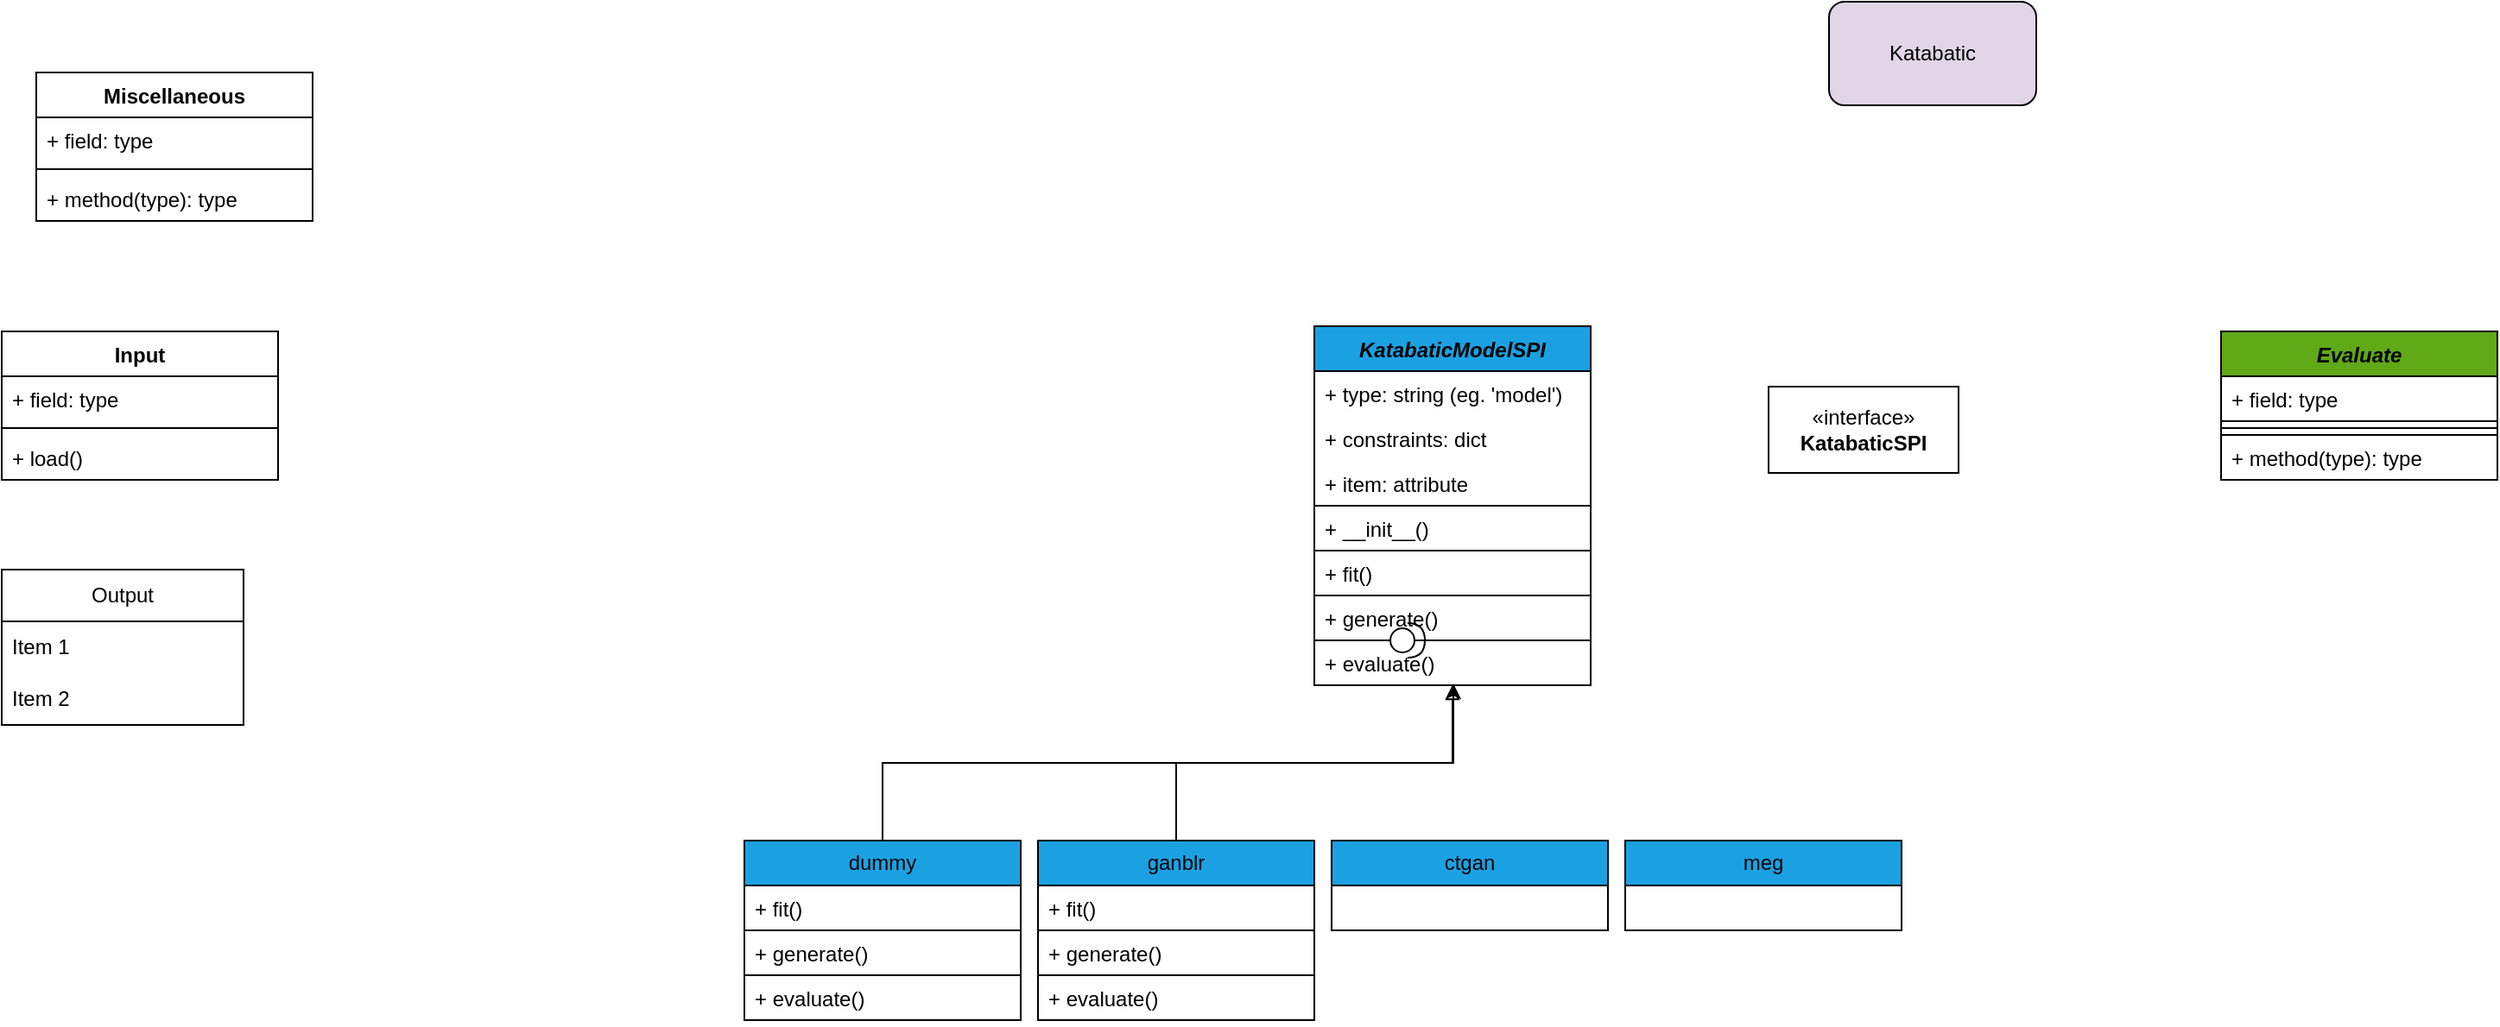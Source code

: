 <mxfile version="22.1.16" type="device">
  <diagram name="Page-1" id="i7JvG8cdJ4gOSr7KXsND">
    <mxGraphModel dx="1867" dy="800" grid="0" gridSize="10" guides="1" tooltips="1" connect="1" arrows="1" fold="1" page="0" pageScale="1" pageWidth="827" pageHeight="1169" background="#FFFFFF" math="0" shadow="0">
      <root>
        <mxCell id="0" />
        <mxCell id="1" parent="0" />
        <mxCell id="XJmU0kUThvejPJpiqxQQ-1" value="Katabatic" style="rounded=1;whiteSpace=wrap;html=1;fillColor=#e1d5e7;strokeColor=#000000;fontColor=#000000;" parent="1" vertex="1">
          <mxGeometry x="628" y="99" width="120" height="60" as="geometry" />
        </mxCell>
        <mxCell id="XJmU0kUThvejPJpiqxQQ-2" value="&lt;i&gt;KatabaticModelSPI&lt;/i&gt;" style="swimlane;fontStyle=1;align=center;verticalAlign=top;childLayout=stackLayout;horizontal=1;startSize=26;horizontalStack=0;resizeParent=1;resizeParentMax=0;resizeLast=0;collapsible=1;marginBottom=0;whiteSpace=wrap;html=1;fillColor=#1ba1e2;fontColor=#000000;strokeColor=#000000;" parent="1" vertex="1">
          <mxGeometry x="330" y="287" width="160" height="208" as="geometry" />
        </mxCell>
        <mxCell id="m-xUPWcNT1cz5ocmYWoy-12" value="+ type: string (eg. &#39;model&#39;)" style="text;strokeColor=none;fillColor=none;align=left;verticalAlign=top;spacingLeft=4;spacingRight=4;overflow=hidden;rotatable=0;points=[[0,0.5],[1,0.5]];portConstraint=eastwest;whiteSpace=wrap;html=1;fontColor=#000000;" vertex="1" parent="XJmU0kUThvejPJpiqxQQ-2">
          <mxGeometry y="26" width="160" height="26" as="geometry" />
        </mxCell>
        <mxCell id="m-xUPWcNT1cz5ocmYWoy-14" value="+ constraints: dict&amp;nbsp;" style="text;strokeColor=none;fillColor=none;align=left;verticalAlign=top;spacingLeft=4;spacingRight=4;overflow=hidden;rotatable=0;points=[[0,0.5],[1,0.5]];portConstraint=eastwest;whiteSpace=wrap;html=1;fontColor=#000000;" vertex="1" parent="XJmU0kUThvejPJpiqxQQ-2">
          <mxGeometry y="52" width="160" height="26" as="geometry" />
        </mxCell>
        <mxCell id="m-xUPWcNT1cz5ocmYWoy-13" value="+ item: attribute" style="text;strokeColor=none;fillColor=none;align=left;verticalAlign=top;spacingLeft=4;spacingRight=4;overflow=hidden;rotatable=0;points=[[0,0.5],[1,0.5]];portConstraint=eastwest;whiteSpace=wrap;html=1;fontColor=#000000;" vertex="1" parent="XJmU0kUThvejPJpiqxQQ-2">
          <mxGeometry y="78" width="160" height="26" as="geometry" />
        </mxCell>
        <mxCell id="XJmU0kUThvejPJpiqxQQ-3" value="+ __init__()" style="text;strokeColor=#000000;fillColor=none;align=left;verticalAlign=top;spacingLeft=4;spacingRight=4;overflow=hidden;rotatable=0;points=[[0,0.5],[1,0.5]];portConstraint=eastwest;whiteSpace=wrap;html=1;fontColor=#000000;" parent="XJmU0kUThvejPJpiqxQQ-2" vertex="1">
          <mxGeometry y="104" width="160" height="26" as="geometry" />
        </mxCell>
        <mxCell id="XJmU0kUThvejPJpiqxQQ-5" value="+ fit()" style="text;strokeColor=#000000;fillColor=none;align=left;verticalAlign=top;spacingLeft=4;spacingRight=4;overflow=hidden;rotatable=0;points=[[0,0.5],[1,0.5]];portConstraint=eastwest;whiteSpace=wrap;html=1;fontColor=#000000;" parent="XJmU0kUThvejPJpiqxQQ-2" vertex="1">
          <mxGeometry y="130" width="160" height="26" as="geometry" />
        </mxCell>
        <mxCell id="7RvZ6ujfD1toi3vZn5ir-1" value="+ generate()" style="text;strokeColor=#000000;fillColor=none;align=left;verticalAlign=top;spacingLeft=4;spacingRight=4;overflow=hidden;rotatable=0;points=[[0,0.5],[1,0.5]];portConstraint=eastwest;whiteSpace=wrap;html=1;fontColor=#000000;" parent="XJmU0kUThvejPJpiqxQQ-2" vertex="1">
          <mxGeometry y="156" width="160" height="26" as="geometry" />
        </mxCell>
        <mxCell id="7RvZ6ujfD1toi3vZn5ir-2" value="+ evaluate()" style="text;strokeColor=#000000;fillColor=none;align=left;verticalAlign=top;spacingLeft=4;spacingRight=4;overflow=hidden;rotatable=0;points=[[0,0.5],[1,0.5]];portConstraint=eastwest;whiteSpace=wrap;html=1;fontColor=#000000;" parent="XJmU0kUThvejPJpiqxQQ-2" vertex="1">
          <mxGeometry y="182" width="160" height="26" as="geometry" />
        </mxCell>
        <mxCell id="XJmU0kUThvejPJpiqxQQ-6" value="&lt;i&gt;Evaluate&lt;/i&gt;" style="swimlane;fontStyle=1;align=center;verticalAlign=top;childLayout=stackLayout;horizontal=1;startSize=26;horizontalStack=0;resizeParent=1;resizeParentMax=0;resizeLast=0;collapsible=1;marginBottom=0;whiteSpace=wrap;html=1;fillColor=#60a917;fontColor=#000000;strokeColor=#000000;" parent="1" vertex="1">
          <mxGeometry x="855" y="290" width="160" height="86" as="geometry" />
        </mxCell>
        <mxCell id="XJmU0kUThvejPJpiqxQQ-7" value="+ field: type" style="text;strokeColor=#000000;fillColor=none;align=left;verticalAlign=top;spacingLeft=4;spacingRight=4;overflow=hidden;rotatable=0;points=[[0,0.5],[1,0.5]];portConstraint=eastwest;whiteSpace=wrap;html=1;fontColor=#000000;" parent="XJmU0kUThvejPJpiqxQQ-6" vertex="1">
          <mxGeometry y="26" width="160" height="26" as="geometry" />
        </mxCell>
        <mxCell id="XJmU0kUThvejPJpiqxQQ-8" value="" style="line;strokeWidth=1;fillColor=none;align=left;verticalAlign=middle;spacingTop=-1;spacingLeft=3;spacingRight=3;rotatable=0;labelPosition=right;points=[];portConstraint=eastwest;strokeColor=#000000;fontColor=#000000;" parent="XJmU0kUThvejPJpiqxQQ-6" vertex="1">
          <mxGeometry y="52" width="160" height="8" as="geometry" />
        </mxCell>
        <mxCell id="XJmU0kUThvejPJpiqxQQ-9" value="+ method(type): type" style="text;strokeColor=#000000;fillColor=none;align=left;verticalAlign=top;spacingLeft=4;spacingRight=4;overflow=hidden;rotatable=0;points=[[0,0.5],[1,0.5]];portConstraint=eastwest;whiteSpace=wrap;html=1;fontColor=#000000;" parent="XJmU0kUThvejPJpiqxQQ-6" vertex="1">
          <mxGeometry y="60" width="160" height="26" as="geometry" />
        </mxCell>
        <mxCell id="XJmU0kUThvejPJpiqxQQ-10" value="Input" style="swimlane;fontStyle=1;align=center;verticalAlign=top;childLayout=stackLayout;horizontal=1;startSize=26;horizontalStack=0;resizeParent=1;resizeParentMax=0;resizeLast=0;collapsible=1;marginBottom=0;whiteSpace=wrap;html=1;" parent="1" vertex="1">
          <mxGeometry x="-430" y="290" width="160" height="86" as="geometry" />
        </mxCell>
        <mxCell id="XJmU0kUThvejPJpiqxQQ-11" value="+ field: type" style="text;strokeColor=none;fillColor=none;align=left;verticalAlign=top;spacingLeft=4;spacingRight=4;overflow=hidden;rotatable=0;points=[[0,0.5],[1,0.5]];portConstraint=eastwest;whiteSpace=wrap;html=1;" parent="XJmU0kUThvejPJpiqxQQ-10" vertex="1">
          <mxGeometry y="26" width="160" height="26" as="geometry" />
        </mxCell>
        <mxCell id="XJmU0kUThvejPJpiqxQQ-12" value="" style="line;strokeWidth=1;fillColor=none;align=left;verticalAlign=middle;spacingTop=-1;spacingLeft=3;spacingRight=3;rotatable=0;labelPosition=right;points=[];portConstraint=eastwest;strokeColor=inherit;" parent="XJmU0kUThvejPJpiqxQQ-10" vertex="1">
          <mxGeometry y="52" width="160" height="8" as="geometry" />
        </mxCell>
        <mxCell id="XJmU0kUThvejPJpiqxQQ-13" value="+ load()" style="text;strokeColor=none;fillColor=none;align=left;verticalAlign=top;spacingLeft=4;spacingRight=4;overflow=hidden;rotatable=0;points=[[0,0.5],[1,0.5]];portConstraint=eastwest;whiteSpace=wrap;html=1;" parent="XJmU0kUThvejPJpiqxQQ-10" vertex="1">
          <mxGeometry y="60" width="160" height="26" as="geometry" />
        </mxCell>
        <mxCell id="XJmU0kUThvejPJpiqxQQ-14" value="Miscellaneous" style="swimlane;fontStyle=1;align=center;verticalAlign=top;childLayout=stackLayout;horizontal=1;startSize=26;horizontalStack=0;resizeParent=1;resizeParentMax=0;resizeLast=0;collapsible=1;marginBottom=0;whiteSpace=wrap;html=1;" parent="1" vertex="1">
          <mxGeometry x="-410" y="140" width="160" height="86" as="geometry" />
        </mxCell>
        <mxCell id="XJmU0kUThvejPJpiqxQQ-15" value="+ field: type" style="text;strokeColor=none;fillColor=none;align=left;verticalAlign=top;spacingLeft=4;spacingRight=4;overflow=hidden;rotatable=0;points=[[0,0.5],[1,0.5]];portConstraint=eastwest;whiteSpace=wrap;html=1;" parent="XJmU0kUThvejPJpiqxQQ-14" vertex="1">
          <mxGeometry y="26" width="160" height="26" as="geometry" />
        </mxCell>
        <mxCell id="XJmU0kUThvejPJpiqxQQ-16" value="" style="line;strokeWidth=1;fillColor=none;align=left;verticalAlign=middle;spacingTop=-1;spacingLeft=3;spacingRight=3;rotatable=0;labelPosition=right;points=[];portConstraint=eastwest;strokeColor=inherit;" parent="XJmU0kUThvejPJpiqxQQ-14" vertex="1">
          <mxGeometry y="52" width="160" height="8" as="geometry" />
        </mxCell>
        <mxCell id="XJmU0kUThvejPJpiqxQQ-17" value="+ method(type): type" style="text;strokeColor=none;fillColor=none;align=left;verticalAlign=top;spacingLeft=4;spacingRight=4;overflow=hidden;rotatable=0;points=[[0,0.5],[1,0.5]];portConstraint=eastwest;whiteSpace=wrap;html=1;" parent="XJmU0kUThvejPJpiqxQQ-14" vertex="1">
          <mxGeometry y="60" width="160" height="26" as="geometry" />
        </mxCell>
        <mxCell id="7RvZ6ujfD1toi3vZn5ir-8" style="edgeStyle=orthogonalEdgeStyle;rounded=0;orthogonalLoop=1;jettySize=auto;html=1;exitX=0.5;exitY=0;exitDx=0;exitDy=0;endArrow=block;endFill=0;fontColor=#000000;strokeColor=#000000;" parent="1" source="7RvZ6ujfD1toi3vZn5ir-3" target="XJmU0kUThvejPJpiqxQQ-2" edge="1">
          <mxGeometry relative="1" as="geometry" />
        </mxCell>
        <mxCell id="7RvZ6ujfD1toi3vZn5ir-3" value="ganblr" style="swimlane;fontStyle=0;childLayout=stackLayout;horizontal=1;startSize=26;fillColor=#1ba1e2;horizontalStack=0;resizeParent=1;resizeParentMax=0;resizeLast=0;collapsible=1;marginBottom=0;whiteSpace=wrap;html=1;fontColor=#000000;strokeColor=#000000;" parent="1" vertex="1">
          <mxGeometry x="170" y="585" width="160" height="104" as="geometry" />
        </mxCell>
        <mxCell id="7RvZ6ujfD1toi3vZn5ir-4" value="+ fit()" style="text;strokeColor=#000000;fillColor=none;align=left;verticalAlign=top;spacingLeft=4;spacingRight=4;overflow=hidden;rotatable=0;points=[[0,0.5],[1,0.5]];portConstraint=eastwest;whiteSpace=wrap;html=1;fontColor=#000000;" parent="7RvZ6ujfD1toi3vZn5ir-3" vertex="1">
          <mxGeometry y="26" width="160" height="26" as="geometry" />
        </mxCell>
        <mxCell id="7RvZ6ujfD1toi3vZn5ir-5" value="+ generate()" style="text;strokeColor=#000000;fillColor=none;align=left;verticalAlign=top;spacingLeft=4;spacingRight=4;overflow=hidden;rotatable=0;points=[[0,0.5],[1,0.5]];portConstraint=eastwest;whiteSpace=wrap;html=1;fontColor=#000000;" parent="7RvZ6ujfD1toi3vZn5ir-3" vertex="1">
          <mxGeometry y="52" width="160" height="26" as="geometry" />
        </mxCell>
        <mxCell id="7RvZ6ujfD1toi3vZn5ir-6" value="+ evaluate()" style="text;strokeColor=#000000;fillColor=none;align=left;verticalAlign=top;spacingLeft=4;spacingRight=4;overflow=hidden;rotatable=0;points=[[0,0.5],[1,0.5]];portConstraint=eastwest;whiteSpace=wrap;html=1;fontColor=#000000;" parent="7RvZ6ujfD1toi3vZn5ir-3" vertex="1">
          <mxGeometry y="78" width="160" height="26" as="geometry" />
        </mxCell>
        <mxCell id="7RvZ6ujfD1toi3vZn5ir-18" value="dummy" style="swimlane;fontStyle=0;childLayout=stackLayout;horizontal=1;startSize=26;fillColor=#1ba1e2;horizontalStack=0;resizeParent=1;resizeParentMax=0;resizeLast=0;collapsible=1;marginBottom=0;whiteSpace=wrap;html=1;fontColor=#000000;strokeColor=#000000;" parent="1" vertex="1">
          <mxGeometry y="585" width="160" height="104" as="geometry" />
        </mxCell>
        <mxCell id="7RvZ6ujfD1toi3vZn5ir-19" value="+ fit()" style="text;strokeColor=#000000;fillColor=none;align=left;verticalAlign=top;spacingLeft=4;spacingRight=4;overflow=hidden;rotatable=0;points=[[0,0.5],[1,0.5]];portConstraint=eastwest;whiteSpace=wrap;html=1;fontColor=#000000;" parent="7RvZ6ujfD1toi3vZn5ir-18" vertex="1">
          <mxGeometry y="26" width="160" height="26" as="geometry" />
        </mxCell>
        <mxCell id="7RvZ6ujfD1toi3vZn5ir-20" value="+ generate()" style="text;strokeColor=#000000;fillColor=none;align=left;verticalAlign=top;spacingLeft=4;spacingRight=4;overflow=hidden;rotatable=0;points=[[0,0.5],[1,0.5]];portConstraint=eastwest;whiteSpace=wrap;html=1;fontColor=#000000;" parent="7RvZ6ujfD1toi3vZn5ir-18" vertex="1">
          <mxGeometry y="52" width="160" height="26" as="geometry" />
        </mxCell>
        <mxCell id="7RvZ6ujfD1toi3vZn5ir-21" value="+ evaluate()" style="text;strokeColor=#000000;fillColor=none;align=left;verticalAlign=top;spacingLeft=4;spacingRight=4;overflow=hidden;rotatable=0;points=[[0,0.5],[1,0.5]];portConstraint=eastwest;whiteSpace=wrap;html=1;fontColor=#000000;" parent="7RvZ6ujfD1toi3vZn5ir-18" vertex="1">
          <mxGeometry y="78" width="160" height="26" as="geometry" />
        </mxCell>
        <mxCell id="-B3gqVkwB4poHkJ_S-3c-1" value="Output" style="swimlane;fontStyle=0;childLayout=stackLayout;horizontal=1;startSize=30;horizontalStack=0;resizeParent=1;resizeParentMax=0;resizeLast=0;collapsible=1;marginBottom=0;whiteSpace=wrap;html=1;" parent="1" vertex="1">
          <mxGeometry x="-430" y="428" width="140" height="90" as="geometry" />
        </mxCell>
        <mxCell id="-B3gqVkwB4poHkJ_S-3c-2" value="Item 1" style="text;strokeColor=none;fillColor=none;align=left;verticalAlign=middle;spacingLeft=4;spacingRight=4;overflow=hidden;points=[[0,0.5],[1,0.5]];portConstraint=eastwest;rotatable=0;whiteSpace=wrap;html=1;" parent="-B3gqVkwB4poHkJ_S-3c-1" vertex="1">
          <mxGeometry y="30" width="140" height="30" as="geometry" />
        </mxCell>
        <mxCell id="-B3gqVkwB4poHkJ_S-3c-3" value="Item 2" style="text;strokeColor=none;fillColor=none;align=left;verticalAlign=middle;spacingLeft=4;spacingRight=4;overflow=hidden;points=[[0,0.5],[1,0.5]];portConstraint=eastwest;rotatable=0;whiteSpace=wrap;html=1;" parent="-B3gqVkwB4poHkJ_S-3c-1" vertex="1">
          <mxGeometry y="60" width="140" height="30" as="geometry" />
        </mxCell>
        <mxCell id="m-xUPWcNT1cz5ocmYWoy-2" value="ctgan" style="swimlane;fontStyle=0;childLayout=stackLayout;horizontal=1;startSize=26;fillColor=#1ba1e2;horizontalStack=0;resizeParent=1;resizeParentMax=0;resizeLast=0;collapsible=1;marginBottom=0;whiteSpace=wrap;html=1;fontColor=#000000;strokeColor=#000000;" vertex="1" parent="1">
          <mxGeometry x="340" y="585" width="160" height="52" as="geometry" />
        </mxCell>
        <mxCell id="m-xUPWcNT1cz5ocmYWoy-6" value="meg" style="swimlane;fontStyle=0;childLayout=stackLayout;horizontal=1;startSize=26;fillColor=#1ba1e2;horizontalStack=0;resizeParent=1;resizeParentMax=0;resizeLast=0;collapsible=1;marginBottom=0;whiteSpace=wrap;html=1;fontColor=#000000;strokeColor=#000000;" vertex="1" parent="1">
          <mxGeometry x="510" y="585" width="160" height="52" as="geometry" />
        </mxCell>
        <mxCell id="m-xUPWcNT1cz5ocmYWoy-10" style="edgeStyle=orthogonalEdgeStyle;rounded=0;orthogonalLoop=1;jettySize=auto;html=1;exitX=0.5;exitY=0;exitDx=0;exitDy=0;entryX=0.503;entryY=0.962;entryDx=0;entryDy=0;entryPerimeter=0;fontColor=#000000;strokeColor=#000000;" edge="1" parent="1" source="7RvZ6ujfD1toi3vZn5ir-18" target="7RvZ6ujfD1toi3vZn5ir-2">
          <mxGeometry relative="1" as="geometry" />
        </mxCell>
        <mxCell id="m-xUPWcNT1cz5ocmYWoy-11" value="«interface»&lt;br&gt;&lt;b&gt;KatabaticSPI&lt;/b&gt;" style="html=1;whiteSpace=wrap;" vertex="1" parent="1">
          <mxGeometry x="593" y="322" width="110" height="50" as="geometry" />
        </mxCell>
        <mxCell id="m-xUPWcNT1cz5ocmYWoy-15" value="" style="shape=providedRequiredInterface;html=1;verticalLabelPosition=bottom;sketch=0;" vertex="1" parent="1">
          <mxGeometry x="374" y="459" width="20" height="20" as="geometry" />
        </mxCell>
      </root>
    </mxGraphModel>
  </diagram>
</mxfile>

